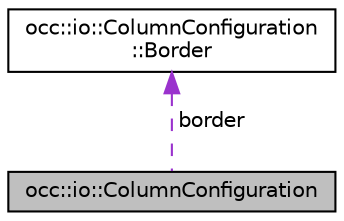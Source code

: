 digraph "occ::io::ColumnConfiguration"
{
 // LATEX_PDF_SIZE
  bgcolor="transparent";
  edge [fontname="Helvetica",fontsize="10",labelfontname="Helvetica",labelfontsize="10"];
  node [fontname="Helvetica",fontsize="10",shape=record];
  Node1 [label="occ::io::ColumnConfiguration",height=0.2,width=0.4,color="black", fillcolor="grey75", style="filled", fontcolor="black",tooltip=" "];
  Node2 -> Node1 [dir="back",color="darkorchid3",fontsize="10",style="dashed",label=" border" ,fontname="Helvetica"];
  Node2 [label="occ::io::ColumnConfiguration\l::Border",height=0.2,width=0.4,color="black",URL="$structocc_1_1io_1_1ColumnConfiguration_1_1Border.html",tooltip=" "];
}
